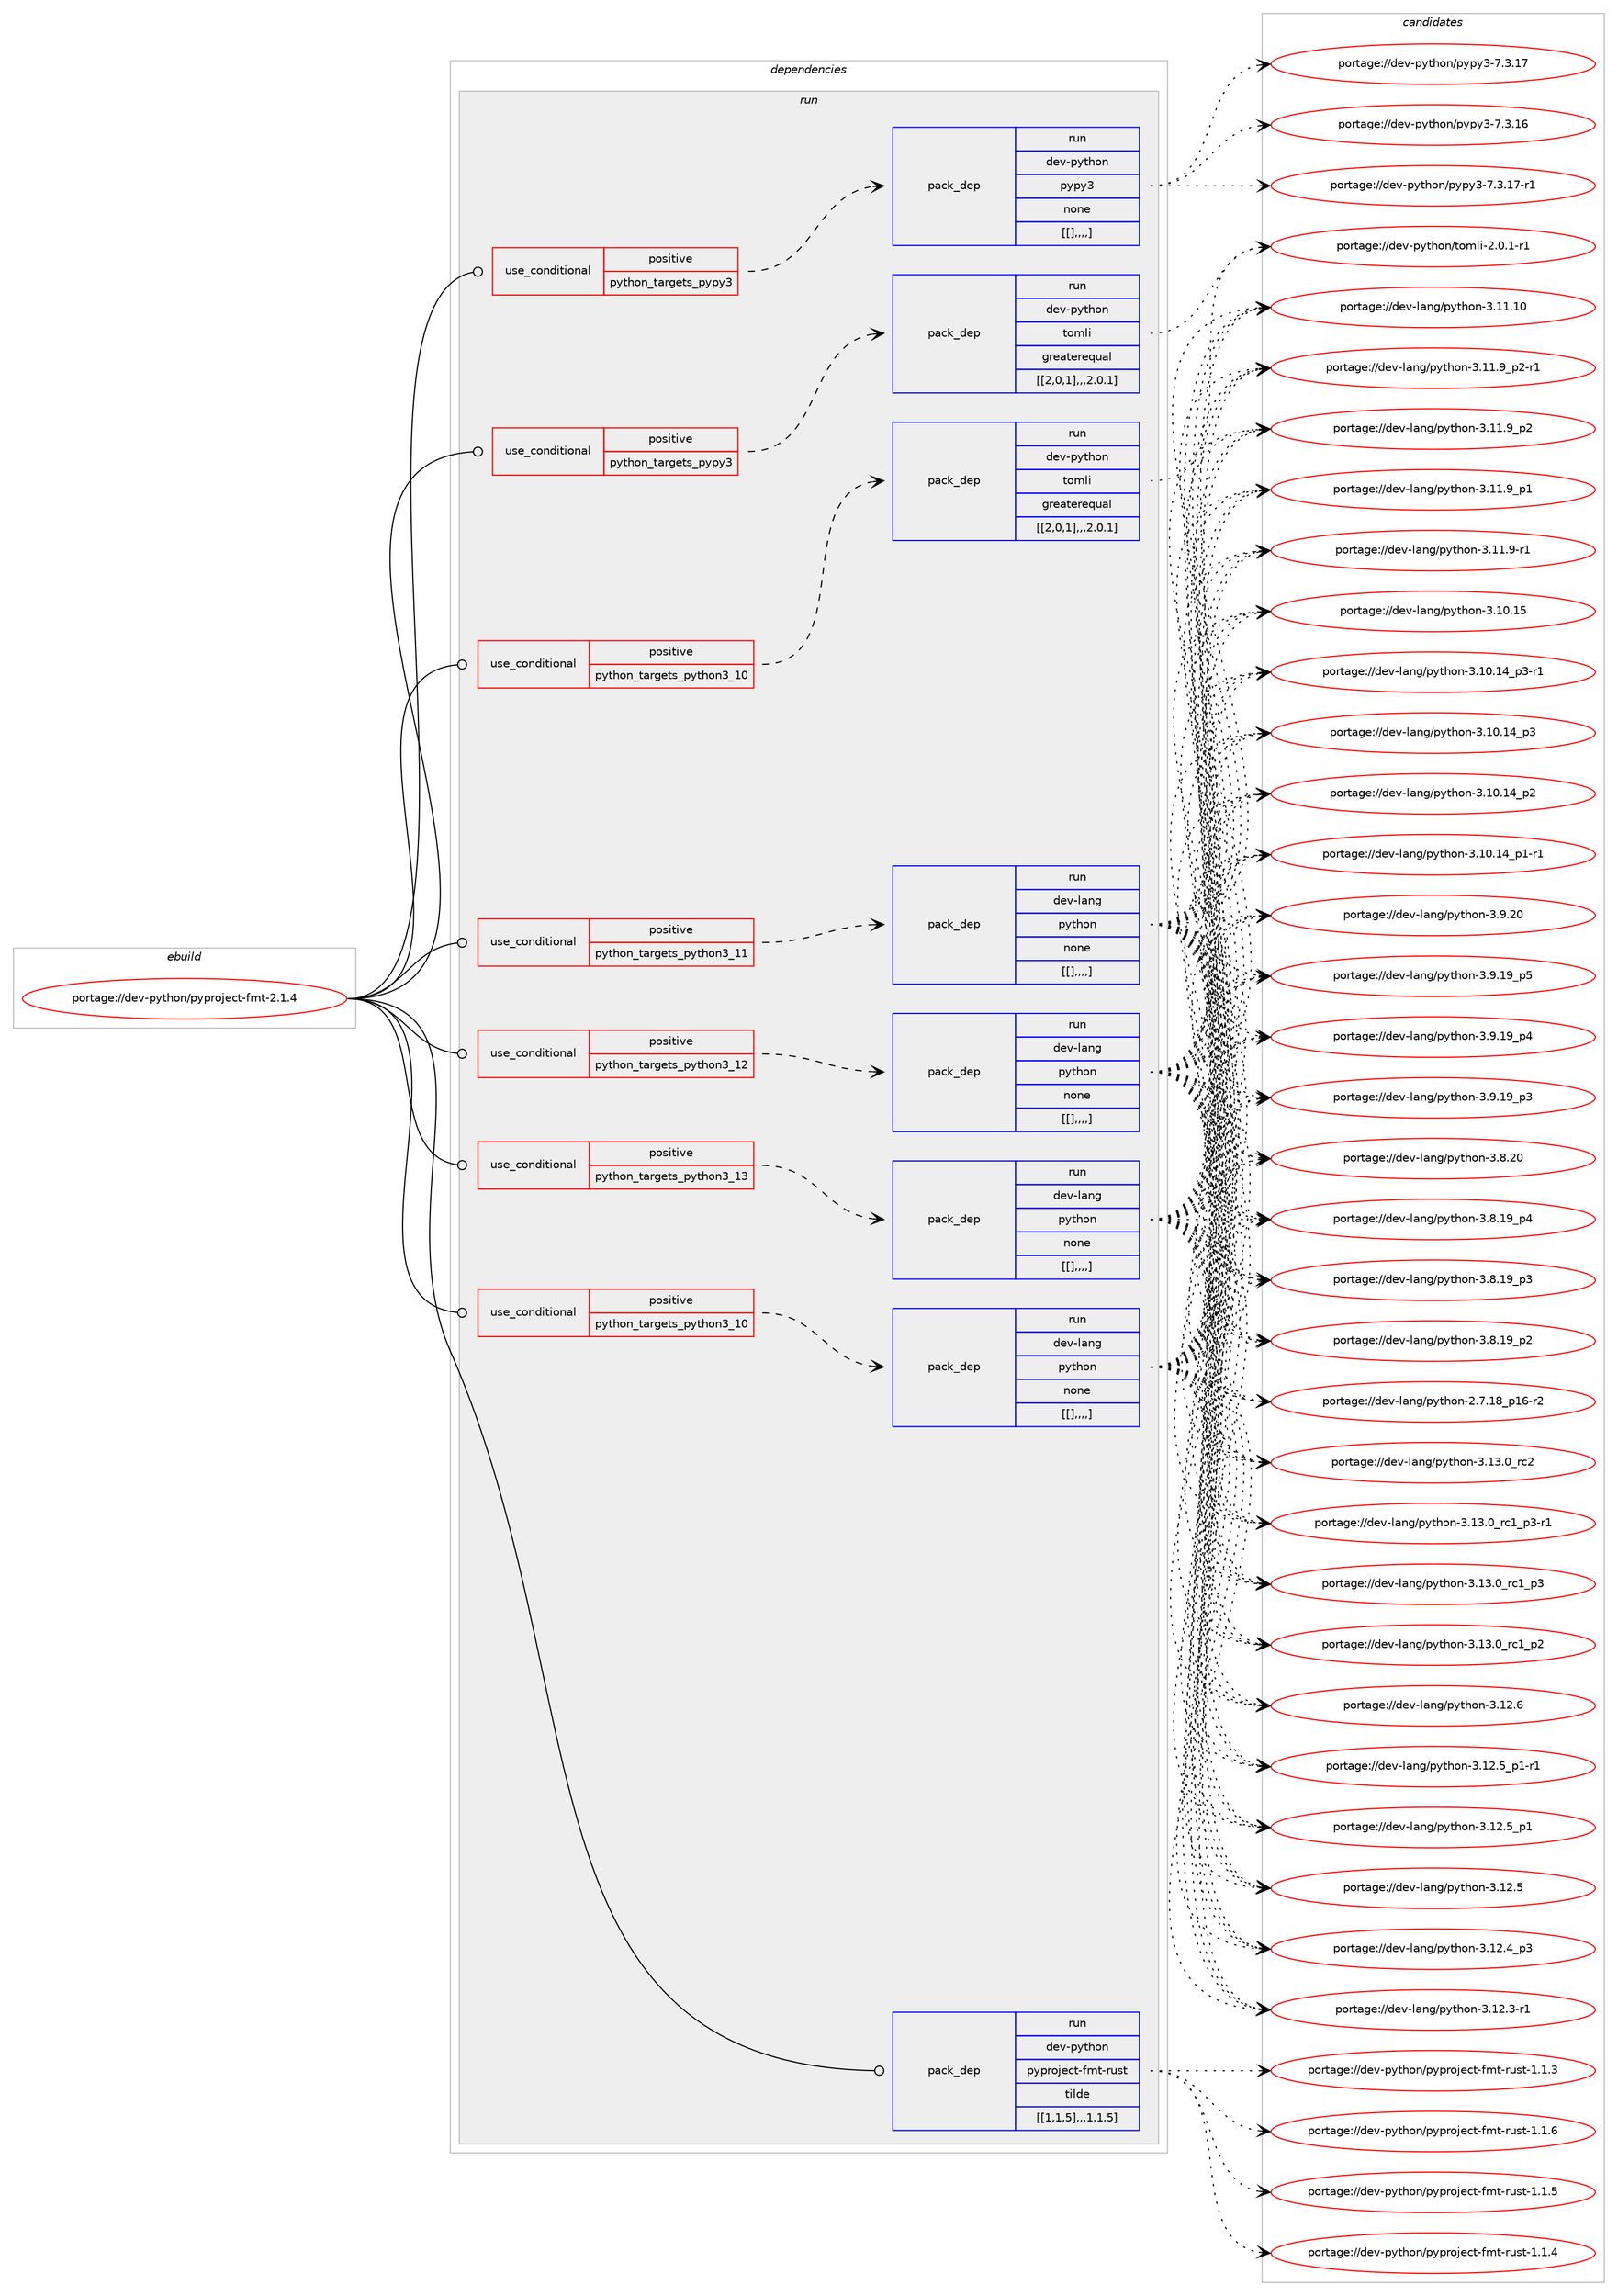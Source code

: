 digraph prolog {

# *************
# Graph options
# *************

newrank=true;
concentrate=true;
compound=true;
graph [rankdir=LR,fontname=Helvetica,fontsize=10,ranksep=1.5];#, ranksep=2.5, nodesep=0.2];
edge  [arrowhead=vee];
node  [fontname=Helvetica,fontsize=10];

# **********
# The ebuild
# **********

subgraph cluster_leftcol {
color=gray;
label=<<i>ebuild</i>>;
id [label="portage://dev-python/pyproject-fmt-2.1.4", color=red, width=4, href="../dev-python/pyproject-fmt-2.1.4.svg"];
}

# ****************
# The dependencies
# ****************

subgraph cluster_midcol {
color=gray;
label=<<i>dependencies</i>>;
subgraph cluster_compile {
fillcolor="#eeeeee";
style=filled;
label=<<i>compile</i>>;
}
subgraph cluster_compileandrun {
fillcolor="#eeeeee";
style=filled;
label=<<i>compile and run</i>>;
}
subgraph cluster_run {
fillcolor="#eeeeee";
style=filled;
label=<<i>run</i>>;
subgraph cond38225 {
dependency159260 [label=<<TABLE BORDER="0" CELLBORDER="1" CELLSPACING="0" CELLPADDING="4"><TR><TD ROWSPAN="3" CELLPADDING="10">use_conditional</TD></TR><TR><TD>positive</TD></TR><TR><TD>python_targets_pypy3</TD></TR></TABLE>>, shape=none, color=red];
subgraph pack119806 {
dependency159261 [label=<<TABLE BORDER="0" CELLBORDER="1" CELLSPACING="0" CELLPADDING="4" WIDTH="220"><TR><TD ROWSPAN="6" CELLPADDING="30">pack_dep</TD></TR><TR><TD WIDTH="110">run</TD></TR><TR><TD>dev-python</TD></TR><TR><TD>pypy3</TD></TR><TR><TD>none</TD></TR><TR><TD>[[],,,,]</TD></TR></TABLE>>, shape=none, color=blue];
}
dependency159260:e -> dependency159261:w [weight=20,style="dashed",arrowhead="vee"];
}
id:e -> dependency159260:w [weight=20,style="solid",arrowhead="odot"];
subgraph cond38226 {
dependency159262 [label=<<TABLE BORDER="0" CELLBORDER="1" CELLSPACING="0" CELLPADDING="4"><TR><TD ROWSPAN="3" CELLPADDING="10">use_conditional</TD></TR><TR><TD>positive</TD></TR><TR><TD>python_targets_pypy3</TD></TR></TABLE>>, shape=none, color=red];
subgraph pack119807 {
dependency159263 [label=<<TABLE BORDER="0" CELLBORDER="1" CELLSPACING="0" CELLPADDING="4" WIDTH="220"><TR><TD ROWSPAN="6" CELLPADDING="30">pack_dep</TD></TR><TR><TD WIDTH="110">run</TD></TR><TR><TD>dev-python</TD></TR><TR><TD>tomli</TD></TR><TR><TD>greaterequal</TD></TR><TR><TD>[[2,0,1],,,2.0.1]</TD></TR></TABLE>>, shape=none, color=blue];
}
dependency159262:e -> dependency159263:w [weight=20,style="dashed",arrowhead="vee"];
}
id:e -> dependency159262:w [weight=20,style="solid",arrowhead="odot"];
subgraph cond38227 {
dependency159264 [label=<<TABLE BORDER="0" CELLBORDER="1" CELLSPACING="0" CELLPADDING="4"><TR><TD ROWSPAN="3" CELLPADDING="10">use_conditional</TD></TR><TR><TD>positive</TD></TR><TR><TD>python_targets_python3_10</TD></TR></TABLE>>, shape=none, color=red];
subgraph pack119808 {
dependency159265 [label=<<TABLE BORDER="0" CELLBORDER="1" CELLSPACING="0" CELLPADDING="4" WIDTH="220"><TR><TD ROWSPAN="6" CELLPADDING="30">pack_dep</TD></TR><TR><TD WIDTH="110">run</TD></TR><TR><TD>dev-lang</TD></TR><TR><TD>python</TD></TR><TR><TD>none</TD></TR><TR><TD>[[],,,,]</TD></TR></TABLE>>, shape=none, color=blue];
}
dependency159264:e -> dependency159265:w [weight=20,style="dashed",arrowhead="vee"];
}
id:e -> dependency159264:w [weight=20,style="solid",arrowhead="odot"];
subgraph cond38228 {
dependency159266 [label=<<TABLE BORDER="0" CELLBORDER="1" CELLSPACING="0" CELLPADDING="4"><TR><TD ROWSPAN="3" CELLPADDING="10">use_conditional</TD></TR><TR><TD>positive</TD></TR><TR><TD>python_targets_python3_10</TD></TR></TABLE>>, shape=none, color=red];
subgraph pack119809 {
dependency159267 [label=<<TABLE BORDER="0" CELLBORDER="1" CELLSPACING="0" CELLPADDING="4" WIDTH="220"><TR><TD ROWSPAN="6" CELLPADDING="30">pack_dep</TD></TR><TR><TD WIDTH="110">run</TD></TR><TR><TD>dev-python</TD></TR><TR><TD>tomli</TD></TR><TR><TD>greaterequal</TD></TR><TR><TD>[[2,0,1],,,2.0.1]</TD></TR></TABLE>>, shape=none, color=blue];
}
dependency159266:e -> dependency159267:w [weight=20,style="dashed",arrowhead="vee"];
}
id:e -> dependency159266:w [weight=20,style="solid",arrowhead="odot"];
subgraph cond38229 {
dependency159268 [label=<<TABLE BORDER="0" CELLBORDER="1" CELLSPACING="0" CELLPADDING="4"><TR><TD ROWSPAN="3" CELLPADDING="10">use_conditional</TD></TR><TR><TD>positive</TD></TR><TR><TD>python_targets_python3_11</TD></TR></TABLE>>, shape=none, color=red];
subgraph pack119810 {
dependency159269 [label=<<TABLE BORDER="0" CELLBORDER="1" CELLSPACING="0" CELLPADDING="4" WIDTH="220"><TR><TD ROWSPAN="6" CELLPADDING="30">pack_dep</TD></TR><TR><TD WIDTH="110">run</TD></TR><TR><TD>dev-lang</TD></TR><TR><TD>python</TD></TR><TR><TD>none</TD></TR><TR><TD>[[],,,,]</TD></TR></TABLE>>, shape=none, color=blue];
}
dependency159268:e -> dependency159269:w [weight=20,style="dashed",arrowhead="vee"];
}
id:e -> dependency159268:w [weight=20,style="solid",arrowhead="odot"];
subgraph cond38230 {
dependency159270 [label=<<TABLE BORDER="0" CELLBORDER="1" CELLSPACING="0" CELLPADDING="4"><TR><TD ROWSPAN="3" CELLPADDING="10">use_conditional</TD></TR><TR><TD>positive</TD></TR><TR><TD>python_targets_python3_12</TD></TR></TABLE>>, shape=none, color=red];
subgraph pack119811 {
dependency159271 [label=<<TABLE BORDER="0" CELLBORDER="1" CELLSPACING="0" CELLPADDING="4" WIDTH="220"><TR><TD ROWSPAN="6" CELLPADDING="30">pack_dep</TD></TR><TR><TD WIDTH="110">run</TD></TR><TR><TD>dev-lang</TD></TR><TR><TD>python</TD></TR><TR><TD>none</TD></TR><TR><TD>[[],,,,]</TD></TR></TABLE>>, shape=none, color=blue];
}
dependency159270:e -> dependency159271:w [weight=20,style="dashed",arrowhead="vee"];
}
id:e -> dependency159270:w [weight=20,style="solid",arrowhead="odot"];
subgraph cond38231 {
dependency159272 [label=<<TABLE BORDER="0" CELLBORDER="1" CELLSPACING="0" CELLPADDING="4"><TR><TD ROWSPAN="3" CELLPADDING="10">use_conditional</TD></TR><TR><TD>positive</TD></TR><TR><TD>python_targets_python3_13</TD></TR></TABLE>>, shape=none, color=red];
subgraph pack119812 {
dependency159273 [label=<<TABLE BORDER="0" CELLBORDER="1" CELLSPACING="0" CELLPADDING="4" WIDTH="220"><TR><TD ROWSPAN="6" CELLPADDING="30">pack_dep</TD></TR><TR><TD WIDTH="110">run</TD></TR><TR><TD>dev-lang</TD></TR><TR><TD>python</TD></TR><TR><TD>none</TD></TR><TR><TD>[[],,,,]</TD></TR></TABLE>>, shape=none, color=blue];
}
dependency159272:e -> dependency159273:w [weight=20,style="dashed",arrowhead="vee"];
}
id:e -> dependency159272:w [weight=20,style="solid",arrowhead="odot"];
subgraph pack119813 {
dependency159274 [label=<<TABLE BORDER="0" CELLBORDER="1" CELLSPACING="0" CELLPADDING="4" WIDTH="220"><TR><TD ROWSPAN="6" CELLPADDING="30">pack_dep</TD></TR><TR><TD WIDTH="110">run</TD></TR><TR><TD>dev-python</TD></TR><TR><TD>pyproject-fmt-rust</TD></TR><TR><TD>tilde</TD></TR><TR><TD>[[1,1,5],,,1.1.5]</TD></TR></TABLE>>, shape=none, color=blue];
}
id:e -> dependency159274:w [weight=20,style="solid",arrowhead="odot"];
}
}

# **************
# The candidates
# **************

subgraph cluster_choices {
rank=same;
color=gray;
label=<<i>candidates</i>>;

subgraph choice119806 {
color=black;
nodesep=1;
choice100101118451121211161041111104711212111212151455546514649554511449 [label="portage://dev-python/pypy3-7.3.17-r1", color=red, width=4,href="../dev-python/pypy3-7.3.17-r1.svg"];
choice10010111845112121116104111110471121211121215145554651464955 [label="portage://dev-python/pypy3-7.3.17", color=red, width=4,href="../dev-python/pypy3-7.3.17.svg"];
choice10010111845112121116104111110471121211121215145554651464954 [label="portage://dev-python/pypy3-7.3.16", color=red, width=4,href="../dev-python/pypy3-7.3.16.svg"];
dependency159261:e -> choice100101118451121211161041111104711212111212151455546514649554511449:w [style=dotted,weight="100"];
dependency159261:e -> choice10010111845112121116104111110471121211121215145554651464955:w [style=dotted,weight="100"];
dependency159261:e -> choice10010111845112121116104111110471121211121215145554651464954:w [style=dotted,weight="100"];
}
subgraph choice119807 {
color=black;
nodesep=1;
choice10010111845112121116104111110471161111091081054550464846494511449 [label="portage://dev-python/tomli-2.0.1-r1", color=red, width=4,href="../dev-python/tomli-2.0.1-r1.svg"];
dependency159263:e -> choice10010111845112121116104111110471161111091081054550464846494511449:w [style=dotted,weight="100"];
}
subgraph choice119808 {
color=black;
nodesep=1;
choice10010111845108971101034711212111610411111045514649514648951149950 [label="portage://dev-lang/python-3.13.0_rc2", color=red, width=4,href="../dev-lang/python-3.13.0_rc2.svg"];
choice1001011184510897110103471121211161041111104551464951464895114994995112514511449 [label="portage://dev-lang/python-3.13.0_rc1_p3-r1", color=red, width=4,href="../dev-lang/python-3.13.0_rc1_p3-r1.svg"];
choice100101118451089711010347112121116104111110455146495146489511499499511251 [label="portage://dev-lang/python-3.13.0_rc1_p3", color=red, width=4,href="../dev-lang/python-3.13.0_rc1_p3.svg"];
choice100101118451089711010347112121116104111110455146495146489511499499511250 [label="portage://dev-lang/python-3.13.0_rc1_p2", color=red, width=4,href="../dev-lang/python-3.13.0_rc1_p2.svg"];
choice10010111845108971101034711212111610411111045514649504654 [label="portage://dev-lang/python-3.12.6", color=red, width=4,href="../dev-lang/python-3.12.6.svg"];
choice1001011184510897110103471121211161041111104551464950465395112494511449 [label="portage://dev-lang/python-3.12.5_p1-r1", color=red, width=4,href="../dev-lang/python-3.12.5_p1-r1.svg"];
choice100101118451089711010347112121116104111110455146495046539511249 [label="portage://dev-lang/python-3.12.5_p1", color=red, width=4,href="../dev-lang/python-3.12.5_p1.svg"];
choice10010111845108971101034711212111610411111045514649504653 [label="portage://dev-lang/python-3.12.5", color=red, width=4,href="../dev-lang/python-3.12.5.svg"];
choice100101118451089711010347112121116104111110455146495046529511251 [label="portage://dev-lang/python-3.12.4_p3", color=red, width=4,href="../dev-lang/python-3.12.4_p3.svg"];
choice100101118451089711010347112121116104111110455146495046514511449 [label="portage://dev-lang/python-3.12.3-r1", color=red, width=4,href="../dev-lang/python-3.12.3-r1.svg"];
choice1001011184510897110103471121211161041111104551464949464948 [label="portage://dev-lang/python-3.11.10", color=red, width=4,href="../dev-lang/python-3.11.10.svg"];
choice1001011184510897110103471121211161041111104551464949465795112504511449 [label="portage://dev-lang/python-3.11.9_p2-r1", color=red, width=4,href="../dev-lang/python-3.11.9_p2-r1.svg"];
choice100101118451089711010347112121116104111110455146494946579511250 [label="portage://dev-lang/python-3.11.9_p2", color=red, width=4,href="../dev-lang/python-3.11.9_p2.svg"];
choice100101118451089711010347112121116104111110455146494946579511249 [label="portage://dev-lang/python-3.11.9_p1", color=red, width=4,href="../dev-lang/python-3.11.9_p1.svg"];
choice100101118451089711010347112121116104111110455146494946574511449 [label="portage://dev-lang/python-3.11.9-r1", color=red, width=4,href="../dev-lang/python-3.11.9-r1.svg"];
choice1001011184510897110103471121211161041111104551464948464953 [label="portage://dev-lang/python-3.10.15", color=red, width=4,href="../dev-lang/python-3.10.15.svg"];
choice100101118451089711010347112121116104111110455146494846495295112514511449 [label="portage://dev-lang/python-3.10.14_p3-r1", color=red, width=4,href="../dev-lang/python-3.10.14_p3-r1.svg"];
choice10010111845108971101034711212111610411111045514649484649529511251 [label="portage://dev-lang/python-3.10.14_p3", color=red, width=4,href="../dev-lang/python-3.10.14_p3.svg"];
choice10010111845108971101034711212111610411111045514649484649529511250 [label="portage://dev-lang/python-3.10.14_p2", color=red, width=4,href="../dev-lang/python-3.10.14_p2.svg"];
choice100101118451089711010347112121116104111110455146494846495295112494511449 [label="portage://dev-lang/python-3.10.14_p1-r1", color=red, width=4,href="../dev-lang/python-3.10.14_p1-r1.svg"];
choice10010111845108971101034711212111610411111045514657465048 [label="portage://dev-lang/python-3.9.20", color=red, width=4,href="../dev-lang/python-3.9.20.svg"];
choice100101118451089711010347112121116104111110455146574649579511253 [label="portage://dev-lang/python-3.9.19_p5", color=red, width=4,href="../dev-lang/python-3.9.19_p5.svg"];
choice100101118451089711010347112121116104111110455146574649579511252 [label="portage://dev-lang/python-3.9.19_p4", color=red, width=4,href="../dev-lang/python-3.9.19_p4.svg"];
choice100101118451089711010347112121116104111110455146574649579511251 [label="portage://dev-lang/python-3.9.19_p3", color=red, width=4,href="../dev-lang/python-3.9.19_p3.svg"];
choice10010111845108971101034711212111610411111045514656465048 [label="portage://dev-lang/python-3.8.20", color=red, width=4,href="../dev-lang/python-3.8.20.svg"];
choice100101118451089711010347112121116104111110455146564649579511252 [label="portage://dev-lang/python-3.8.19_p4", color=red, width=4,href="../dev-lang/python-3.8.19_p4.svg"];
choice100101118451089711010347112121116104111110455146564649579511251 [label="portage://dev-lang/python-3.8.19_p3", color=red, width=4,href="../dev-lang/python-3.8.19_p3.svg"];
choice100101118451089711010347112121116104111110455146564649579511250 [label="portage://dev-lang/python-3.8.19_p2", color=red, width=4,href="../dev-lang/python-3.8.19_p2.svg"];
choice100101118451089711010347112121116104111110455046554649569511249544511450 [label="portage://dev-lang/python-2.7.18_p16-r2", color=red, width=4,href="../dev-lang/python-2.7.18_p16-r2.svg"];
dependency159265:e -> choice10010111845108971101034711212111610411111045514649514648951149950:w [style=dotted,weight="100"];
dependency159265:e -> choice1001011184510897110103471121211161041111104551464951464895114994995112514511449:w [style=dotted,weight="100"];
dependency159265:e -> choice100101118451089711010347112121116104111110455146495146489511499499511251:w [style=dotted,weight="100"];
dependency159265:e -> choice100101118451089711010347112121116104111110455146495146489511499499511250:w [style=dotted,weight="100"];
dependency159265:e -> choice10010111845108971101034711212111610411111045514649504654:w [style=dotted,weight="100"];
dependency159265:e -> choice1001011184510897110103471121211161041111104551464950465395112494511449:w [style=dotted,weight="100"];
dependency159265:e -> choice100101118451089711010347112121116104111110455146495046539511249:w [style=dotted,weight="100"];
dependency159265:e -> choice10010111845108971101034711212111610411111045514649504653:w [style=dotted,weight="100"];
dependency159265:e -> choice100101118451089711010347112121116104111110455146495046529511251:w [style=dotted,weight="100"];
dependency159265:e -> choice100101118451089711010347112121116104111110455146495046514511449:w [style=dotted,weight="100"];
dependency159265:e -> choice1001011184510897110103471121211161041111104551464949464948:w [style=dotted,weight="100"];
dependency159265:e -> choice1001011184510897110103471121211161041111104551464949465795112504511449:w [style=dotted,weight="100"];
dependency159265:e -> choice100101118451089711010347112121116104111110455146494946579511250:w [style=dotted,weight="100"];
dependency159265:e -> choice100101118451089711010347112121116104111110455146494946579511249:w [style=dotted,weight="100"];
dependency159265:e -> choice100101118451089711010347112121116104111110455146494946574511449:w [style=dotted,weight="100"];
dependency159265:e -> choice1001011184510897110103471121211161041111104551464948464953:w [style=dotted,weight="100"];
dependency159265:e -> choice100101118451089711010347112121116104111110455146494846495295112514511449:w [style=dotted,weight="100"];
dependency159265:e -> choice10010111845108971101034711212111610411111045514649484649529511251:w [style=dotted,weight="100"];
dependency159265:e -> choice10010111845108971101034711212111610411111045514649484649529511250:w [style=dotted,weight="100"];
dependency159265:e -> choice100101118451089711010347112121116104111110455146494846495295112494511449:w [style=dotted,weight="100"];
dependency159265:e -> choice10010111845108971101034711212111610411111045514657465048:w [style=dotted,weight="100"];
dependency159265:e -> choice100101118451089711010347112121116104111110455146574649579511253:w [style=dotted,weight="100"];
dependency159265:e -> choice100101118451089711010347112121116104111110455146574649579511252:w [style=dotted,weight="100"];
dependency159265:e -> choice100101118451089711010347112121116104111110455146574649579511251:w [style=dotted,weight="100"];
dependency159265:e -> choice10010111845108971101034711212111610411111045514656465048:w [style=dotted,weight="100"];
dependency159265:e -> choice100101118451089711010347112121116104111110455146564649579511252:w [style=dotted,weight="100"];
dependency159265:e -> choice100101118451089711010347112121116104111110455146564649579511251:w [style=dotted,weight="100"];
dependency159265:e -> choice100101118451089711010347112121116104111110455146564649579511250:w [style=dotted,weight="100"];
dependency159265:e -> choice100101118451089711010347112121116104111110455046554649569511249544511450:w [style=dotted,weight="100"];
}
subgraph choice119809 {
color=black;
nodesep=1;
choice10010111845112121116104111110471161111091081054550464846494511449 [label="portage://dev-python/tomli-2.0.1-r1", color=red, width=4,href="../dev-python/tomli-2.0.1-r1.svg"];
dependency159267:e -> choice10010111845112121116104111110471161111091081054550464846494511449:w [style=dotted,weight="100"];
}
subgraph choice119810 {
color=black;
nodesep=1;
choice10010111845108971101034711212111610411111045514649514648951149950 [label="portage://dev-lang/python-3.13.0_rc2", color=red, width=4,href="../dev-lang/python-3.13.0_rc2.svg"];
choice1001011184510897110103471121211161041111104551464951464895114994995112514511449 [label="portage://dev-lang/python-3.13.0_rc1_p3-r1", color=red, width=4,href="../dev-lang/python-3.13.0_rc1_p3-r1.svg"];
choice100101118451089711010347112121116104111110455146495146489511499499511251 [label="portage://dev-lang/python-3.13.0_rc1_p3", color=red, width=4,href="../dev-lang/python-3.13.0_rc1_p3.svg"];
choice100101118451089711010347112121116104111110455146495146489511499499511250 [label="portage://dev-lang/python-3.13.0_rc1_p2", color=red, width=4,href="../dev-lang/python-3.13.0_rc1_p2.svg"];
choice10010111845108971101034711212111610411111045514649504654 [label="portage://dev-lang/python-3.12.6", color=red, width=4,href="../dev-lang/python-3.12.6.svg"];
choice1001011184510897110103471121211161041111104551464950465395112494511449 [label="portage://dev-lang/python-3.12.5_p1-r1", color=red, width=4,href="../dev-lang/python-3.12.5_p1-r1.svg"];
choice100101118451089711010347112121116104111110455146495046539511249 [label="portage://dev-lang/python-3.12.5_p1", color=red, width=4,href="../dev-lang/python-3.12.5_p1.svg"];
choice10010111845108971101034711212111610411111045514649504653 [label="portage://dev-lang/python-3.12.5", color=red, width=4,href="../dev-lang/python-3.12.5.svg"];
choice100101118451089711010347112121116104111110455146495046529511251 [label="portage://dev-lang/python-3.12.4_p3", color=red, width=4,href="../dev-lang/python-3.12.4_p3.svg"];
choice100101118451089711010347112121116104111110455146495046514511449 [label="portage://dev-lang/python-3.12.3-r1", color=red, width=4,href="../dev-lang/python-3.12.3-r1.svg"];
choice1001011184510897110103471121211161041111104551464949464948 [label="portage://dev-lang/python-3.11.10", color=red, width=4,href="../dev-lang/python-3.11.10.svg"];
choice1001011184510897110103471121211161041111104551464949465795112504511449 [label="portage://dev-lang/python-3.11.9_p2-r1", color=red, width=4,href="../dev-lang/python-3.11.9_p2-r1.svg"];
choice100101118451089711010347112121116104111110455146494946579511250 [label="portage://dev-lang/python-3.11.9_p2", color=red, width=4,href="../dev-lang/python-3.11.9_p2.svg"];
choice100101118451089711010347112121116104111110455146494946579511249 [label="portage://dev-lang/python-3.11.9_p1", color=red, width=4,href="../dev-lang/python-3.11.9_p1.svg"];
choice100101118451089711010347112121116104111110455146494946574511449 [label="portage://dev-lang/python-3.11.9-r1", color=red, width=4,href="../dev-lang/python-3.11.9-r1.svg"];
choice1001011184510897110103471121211161041111104551464948464953 [label="portage://dev-lang/python-3.10.15", color=red, width=4,href="../dev-lang/python-3.10.15.svg"];
choice100101118451089711010347112121116104111110455146494846495295112514511449 [label="portage://dev-lang/python-3.10.14_p3-r1", color=red, width=4,href="../dev-lang/python-3.10.14_p3-r1.svg"];
choice10010111845108971101034711212111610411111045514649484649529511251 [label="portage://dev-lang/python-3.10.14_p3", color=red, width=4,href="../dev-lang/python-3.10.14_p3.svg"];
choice10010111845108971101034711212111610411111045514649484649529511250 [label="portage://dev-lang/python-3.10.14_p2", color=red, width=4,href="../dev-lang/python-3.10.14_p2.svg"];
choice100101118451089711010347112121116104111110455146494846495295112494511449 [label="portage://dev-lang/python-3.10.14_p1-r1", color=red, width=4,href="../dev-lang/python-3.10.14_p1-r1.svg"];
choice10010111845108971101034711212111610411111045514657465048 [label="portage://dev-lang/python-3.9.20", color=red, width=4,href="../dev-lang/python-3.9.20.svg"];
choice100101118451089711010347112121116104111110455146574649579511253 [label="portage://dev-lang/python-3.9.19_p5", color=red, width=4,href="../dev-lang/python-3.9.19_p5.svg"];
choice100101118451089711010347112121116104111110455146574649579511252 [label="portage://dev-lang/python-3.9.19_p4", color=red, width=4,href="../dev-lang/python-3.9.19_p4.svg"];
choice100101118451089711010347112121116104111110455146574649579511251 [label="portage://dev-lang/python-3.9.19_p3", color=red, width=4,href="../dev-lang/python-3.9.19_p3.svg"];
choice10010111845108971101034711212111610411111045514656465048 [label="portage://dev-lang/python-3.8.20", color=red, width=4,href="../dev-lang/python-3.8.20.svg"];
choice100101118451089711010347112121116104111110455146564649579511252 [label="portage://dev-lang/python-3.8.19_p4", color=red, width=4,href="../dev-lang/python-3.8.19_p4.svg"];
choice100101118451089711010347112121116104111110455146564649579511251 [label="portage://dev-lang/python-3.8.19_p3", color=red, width=4,href="../dev-lang/python-3.8.19_p3.svg"];
choice100101118451089711010347112121116104111110455146564649579511250 [label="portage://dev-lang/python-3.8.19_p2", color=red, width=4,href="../dev-lang/python-3.8.19_p2.svg"];
choice100101118451089711010347112121116104111110455046554649569511249544511450 [label="portage://dev-lang/python-2.7.18_p16-r2", color=red, width=4,href="../dev-lang/python-2.7.18_p16-r2.svg"];
dependency159269:e -> choice10010111845108971101034711212111610411111045514649514648951149950:w [style=dotted,weight="100"];
dependency159269:e -> choice1001011184510897110103471121211161041111104551464951464895114994995112514511449:w [style=dotted,weight="100"];
dependency159269:e -> choice100101118451089711010347112121116104111110455146495146489511499499511251:w [style=dotted,weight="100"];
dependency159269:e -> choice100101118451089711010347112121116104111110455146495146489511499499511250:w [style=dotted,weight="100"];
dependency159269:e -> choice10010111845108971101034711212111610411111045514649504654:w [style=dotted,weight="100"];
dependency159269:e -> choice1001011184510897110103471121211161041111104551464950465395112494511449:w [style=dotted,weight="100"];
dependency159269:e -> choice100101118451089711010347112121116104111110455146495046539511249:w [style=dotted,weight="100"];
dependency159269:e -> choice10010111845108971101034711212111610411111045514649504653:w [style=dotted,weight="100"];
dependency159269:e -> choice100101118451089711010347112121116104111110455146495046529511251:w [style=dotted,weight="100"];
dependency159269:e -> choice100101118451089711010347112121116104111110455146495046514511449:w [style=dotted,weight="100"];
dependency159269:e -> choice1001011184510897110103471121211161041111104551464949464948:w [style=dotted,weight="100"];
dependency159269:e -> choice1001011184510897110103471121211161041111104551464949465795112504511449:w [style=dotted,weight="100"];
dependency159269:e -> choice100101118451089711010347112121116104111110455146494946579511250:w [style=dotted,weight="100"];
dependency159269:e -> choice100101118451089711010347112121116104111110455146494946579511249:w [style=dotted,weight="100"];
dependency159269:e -> choice100101118451089711010347112121116104111110455146494946574511449:w [style=dotted,weight="100"];
dependency159269:e -> choice1001011184510897110103471121211161041111104551464948464953:w [style=dotted,weight="100"];
dependency159269:e -> choice100101118451089711010347112121116104111110455146494846495295112514511449:w [style=dotted,weight="100"];
dependency159269:e -> choice10010111845108971101034711212111610411111045514649484649529511251:w [style=dotted,weight="100"];
dependency159269:e -> choice10010111845108971101034711212111610411111045514649484649529511250:w [style=dotted,weight="100"];
dependency159269:e -> choice100101118451089711010347112121116104111110455146494846495295112494511449:w [style=dotted,weight="100"];
dependency159269:e -> choice10010111845108971101034711212111610411111045514657465048:w [style=dotted,weight="100"];
dependency159269:e -> choice100101118451089711010347112121116104111110455146574649579511253:w [style=dotted,weight="100"];
dependency159269:e -> choice100101118451089711010347112121116104111110455146574649579511252:w [style=dotted,weight="100"];
dependency159269:e -> choice100101118451089711010347112121116104111110455146574649579511251:w [style=dotted,weight="100"];
dependency159269:e -> choice10010111845108971101034711212111610411111045514656465048:w [style=dotted,weight="100"];
dependency159269:e -> choice100101118451089711010347112121116104111110455146564649579511252:w [style=dotted,weight="100"];
dependency159269:e -> choice100101118451089711010347112121116104111110455146564649579511251:w [style=dotted,weight="100"];
dependency159269:e -> choice100101118451089711010347112121116104111110455146564649579511250:w [style=dotted,weight="100"];
dependency159269:e -> choice100101118451089711010347112121116104111110455046554649569511249544511450:w [style=dotted,weight="100"];
}
subgraph choice119811 {
color=black;
nodesep=1;
choice10010111845108971101034711212111610411111045514649514648951149950 [label="portage://dev-lang/python-3.13.0_rc2", color=red, width=4,href="../dev-lang/python-3.13.0_rc2.svg"];
choice1001011184510897110103471121211161041111104551464951464895114994995112514511449 [label="portage://dev-lang/python-3.13.0_rc1_p3-r1", color=red, width=4,href="../dev-lang/python-3.13.0_rc1_p3-r1.svg"];
choice100101118451089711010347112121116104111110455146495146489511499499511251 [label="portage://dev-lang/python-3.13.0_rc1_p3", color=red, width=4,href="../dev-lang/python-3.13.0_rc1_p3.svg"];
choice100101118451089711010347112121116104111110455146495146489511499499511250 [label="portage://dev-lang/python-3.13.0_rc1_p2", color=red, width=4,href="../dev-lang/python-3.13.0_rc1_p2.svg"];
choice10010111845108971101034711212111610411111045514649504654 [label="portage://dev-lang/python-3.12.6", color=red, width=4,href="../dev-lang/python-3.12.6.svg"];
choice1001011184510897110103471121211161041111104551464950465395112494511449 [label="portage://dev-lang/python-3.12.5_p1-r1", color=red, width=4,href="../dev-lang/python-3.12.5_p1-r1.svg"];
choice100101118451089711010347112121116104111110455146495046539511249 [label="portage://dev-lang/python-3.12.5_p1", color=red, width=4,href="../dev-lang/python-3.12.5_p1.svg"];
choice10010111845108971101034711212111610411111045514649504653 [label="portage://dev-lang/python-3.12.5", color=red, width=4,href="../dev-lang/python-3.12.5.svg"];
choice100101118451089711010347112121116104111110455146495046529511251 [label="portage://dev-lang/python-3.12.4_p3", color=red, width=4,href="../dev-lang/python-3.12.4_p3.svg"];
choice100101118451089711010347112121116104111110455146495046514511449 [label="portage://dev-lang/python-3.12.3-r1", color=red, width=4,href="../dev-lang/python-3.12.3-r1.svg"];
choice1001011184510897110103471121211161041111104551464949464948 [label="portage://dev-lang/python-3.11.10", color=red, width=4,href="../dev-lang/python-3.11.10.svg"];
choice1001011184510897110103471121211161041111104551464949465795112504511449 [label="portage://dev-lang/python-3.11.9_p2-r1", color=red, width=4,href="../dev-lang/python-3.11.9_p2-r1.svg"];
choice100101118451089711010347112121116104111110455146494946579511250 [label="portage://dev-lang/python-3.11.9_p2", color=red, width=4,href="../dev-lang/python-3.11.9_p2.svg"];
choice100101118451089711010347112121116104111110455146494946579511249 [label="portage://dev-lang/python-3.11.9_p1", color=red, width=4,href="../dev-lang/python-3.11.9_p1.svg"];
choice100101118451089711010347112121116104111110455146494946574511449 [label="portage://dev-lang/python-3.11.9-r1", color=red, width=4,href="../dev-lang/python-3.11.9-r1.svg"];
choice1001011184510897110103471121211161041111104551464948464953 [label="portage://dev-lang/python-3.10.15", color=red, width=4,href="../dev-lang/python-3.10.15.svg"];
choice100101118451089711010347112121116104111110455146494846495295112514511449 [label="portage://dev-lang/python-3.10.14_p3-r1", color=red, width=4,href="../dev-lang/python-3.10.14_p3-r1.svg"];
choice10010111845108971101034711212111610411111045514649484649529511251 [label="portage://dev-lang/python-3.10.14_p3", color=red, width=4,href="../dev-lang/python-3.10.14_p3.svg"];
choice10010111845108971101034711212111610411111045514649484649529511250 [label="portage://dev-lang/python-3.10.14_p2", color=red, width=4,href="../dev-lang/python-3.10.14_p2.svg"];
choice100101118451089711010347112121116104111110455146494846495295112494511449 [label="portage://dev-lang/python-3.10.14_p1-r1", color=red, width=4,href="../dev-lang/python-3.10.14_p1-r1.svg"];
choice10010111845108971101034711212111610411111045514657465048 [label="portage://dev-lang/python-3.9.20", color=red, width=4,href="../dev-lang/python-3.9.20.svg"];
choice100101118451089711010347112121116104111110455146574649579511253 [label="portage://dev-lang/python-3.9.19_p5", color=red, width=4,href="../dev-lang/python-3.9.19_p5.svg"];
choice100101118451089711010347112121116104111110455146574649579511252 [label="portage://dev-lang/python-3.9.19_p4", color=red, width=4,href="../dev-lang/python-3.9.19_p4.svg"];
choice100101118451089711010347112121116104111110455146574649579511251 [label="portage://dev-lang/python-3.9.19_p3", color=red, width=4,href="../dev-lang/python-3.9.19_p3.svg"];
choice10010111845108971101034711212111610411111045514656465048 [label="portage://dev-lang/python-3.8.20", color=red, width=4,href="../dev-lang/python-3.8.20.svg"];
choice100101118451089711010347112121116104111110455146564649579511252 [label="portage://dev-lang/python-3.8.19_p4", color=red, width=4,href="../dev-lang/python-3.8.19_p4.svg"];
choice100101118451089711010347112121116104111110455146564649579511251 [label="portage://dev-lang/python-3.8.19_p3", color=red, width=4,href="../dev-lang/python-3.8.19_p3.svg"];
choice100101118451089711010347112121116104111110455146564649579511250 [label="portage://dev-lang/python-3.8.19_p2", color=red, width=4,href="../dev-lang/python-3.8.19_p2.svg"];
choice100101118451089711010347112121116104111110455046554649569511249544511450 [label="portage://dev-lang/python-2.7.18_p16-r2", color=red, width=4,href="../dev-lang/python-2.7.18_p16-r2.svg"];
dependency159271:e -> choice10010111845108971101034711212111610411111045514649514648951149950:w [style=dotted,weight="100"];
dependency159271:e -> choice1001011184510897110103471121211161041111104551464951464895114994995112514511449:w [style=dotted,weight="100"];
dependency159271:e -> choice100101118451089711010347112121116104111110455146495146489511499499511251:w [style=dotted,weight="100"];
dependency159271:e -> choice100101118451089711010347112121116104111110455146495146489511499499511250:w [style=dotted,weight="100"];
dependency159271:e -> choice10010111845108971101034711212111610411111045514649504654:w [style=dotted,weight="100"];
dependency159271:e -> choice1001011184510897110103471121211161041111104551464950465395112494511449:w [style=dotted,weight="100"];
dependency159271:e -> choice100101118451089711010347112121116104111110455146495046539511249:w [style=dotted,weight="100"];
dependency159271:e -> choice10010111845108971101034711212111610411111045514649504653:w [style=dotted,weight="100"];
dependency159271:e -> choice100101118451089711010347112121116104111110455146495046529511251:w [style=dotted,weight="100"];
dependency159271:e -> choice100101118451089711010347112121116104111110455146495046514511449:w [style=dotted,weight="100"];
dependency159271:e -> choice1001011184510897110103471121211161041111104551464949464948:w [style=dotted,weight="100"];
dependency159271:e -> choice1001011184510897110103471121211161041111104551464949465795112504511449:w [style=dotted,weight="100"];
dependency159271:e -> choice100101118451089711010347112121116104111110455146494946579511250:w [style=dotted,weight="100"];
dependency159271:e -> choice100101118451089711010347112121116104111110455146494946579511249:w [style=dotted,weight="100"];
dependency159271:e -> choice100101118451089711010347112121116104111110455146494946574511449:w [style=dotted,weight="100"];
dependency159271:e -> choice1001011184510897110103471121211161041111104551464948464953:w [style=dotted,weight="100"];
dependency159271:e -> choice100101118451089711010347112121116104111110455146494846495295112514511449:w [style=dotted,weight="100"];
dependency159271:e -> choice10010111845108971101034711212111610411111045514649484649529511251:w [style=dotted,weight="100"];
dependency159271:e -> choice10010111845108971101034711212111610411111045514649484649529511250:w [style=dotted,weight="100"];
dependency159271:e -> choice100101118451089711010347112121116104111110455146494846495295112494511449:w [style=dotted,weight="100"];
dependency159271:e -> choice10010111845108971101034711212111610411111045514657465048:w [style=dotted,weight="100"];
dependency159271:e -> choice100101118451089711010347112121116104111110455146574649579511253:w [style=dotted,weight="100"];
dependency159271:e -> choice100101118451089711010347112121116104111110455146574649579511252:w [style=dotted,weight="100"];
dependency159271:e -> choice100101118451089711010347112121116104111110455146574649579511251:w [style=dotted,weight="100"];
dependency159271:e -> choice10010111845108971101034711212111610411111045514656465048:w [style=dotted,weight="100"];
dependency159271:e -> choice100101118451089711010347112121116104111110455146564649579511252:w [style=dotted,weight="100"];
dependency159271:e -> choice100101118451089711010347112121116104111110455146564649579511251:w [style=dotted,weight="100"];
dependency159271:e -> choice100101118451089711010347112121116104111110455146564649579511250:w [style=dotted,weight="100"];
dependency159271:e -> choice100101118451089711010347112121116104111110455046554649569511249544511450:w [style=dotted,weight="100"];
}
subgraph choice119812 {
color=black;
nodesep=1;
choice10010111845108971101034711212111610411111045514649514648951149950 [label="portage://dev-lang/python-3.13.0_rc2", color=red, width=4,href="../dev-lang/python-3.13.0_rc2.svg"];
choice1001011184510897110103471121211161041111104551464951464895114994995112514511449 [label="portage://dev-lang/python-3.13.0_rc1_p3-r1", color=red, width=4,href="../dev-lang/python-3.13.0_rc1_p3-r1.svg"];
choice100101118451089711010347112121116104111110455146495146489511499499511251 [label="portage://dev-lang/python-3.13.0_rc1_p3", color=red, width=4,href="../dev-lang/python-3.13.0_rc1_p3.svg"];
choice100101118451089711010347112121116104111110455146495146489511499499511250 [label="portage://dev-lang/python-3.13.0_rc1_p2", color=red, width=4,href="../dev-lang/python-3.13.0_rc1_p2.svg"];
choice10010111845108971101034711212111610411111045514649504654 [label="portage://dev-lang/python-3.12.6", color=red, width=4,href="../dev-lang/python-3.12.6.svg"];
choice1001011184510897110103471121211161041111104551464950465395112494511449 [label="portage://dev-lang/python-3.12.5_p1-r1", color=red, width=4,href="../dev-lang/python-3.12.5_p1-r1.svg"];
choice100101118451089711010347112121116104111110455146495046539511249 [label="portage://dev-lang/python-3.12.5_p1", color=red, width=4,href="../dev-lang/python-3.12.5_p1.svg"];
choice10010111845108971101034711212111610411111045514649504653 [label="portage://dev-lang/python-3.12.5", color=red, width=4,href="../dev-lang/python-3.12.5.svg"];
choice100101118451089711010347112121116104111110455146495046529511251 [label="portage://dev-lang/python-3.12.4_p3", color=red, width=4,href="../dev-lang/python-3.12.4_p3.svg"];
choice100101118451089711010347112121116104111110455146495046514511449 [label="portage://dev-lang/python-3.12.3-r1", color=red, width=4,href="../dev-lang/python-3.12.3-r1.svg"];
choice1001011184510897110103471121211161041111104551464949464948 [label="portage://dev-lang/python-3.11.10", color=red, width=4,href="../dev-lang/python-3.11.10.svg"];
choice1001011184510897110103471121211161041111104551464949465795112504511449 [label="portage://dev-lang/python-3.11.9_p2-r1", color=red, width=4,href="../dev-lang/python-3.11.9_p2-r1.svg"];
choice100101118451089711010347112121116104111110455146494946579511250 [label="portage://dev-lang/python-3.11.9_p2", color=red, width=4,href="../dev-lang/python-3.11.9_p2.svg"];
choice100101118451089711010347112121116104111110455146494946579511249 [label="portage://dev-lang/python-3.11.9_p1", color=red, width=4,href="../dev-lang/python-3.11.9_p1.svg"];
choice100101118451089711010347112121116104111110455146494946574511449 [label="portage://dev-lang/python-3.11.9-r1", color=red, width=4,href="../dev-lang/python-3.11.9-r1.svg"];
choice1001011184510897110103471121211161041111104551464948464953 [label="portage://dev-lang/python-3.10.15", color=red, width=4,href="../dev-lang/python-3.10.15.svg"];
choice100101118451089711010347112121116104111110455146494846495295112514511449 [label="portage://dev-lang/python-3.10.14_p3-r1", color=red, width=4,href="../dev-lang/python-3.10.14_p3-r1.svg"];
choice10010111845108971101034711212111610411111045514649484649529511251 [label="portage://dev-lang/python-3.10.14_p3", color=red, width=4,href="../dev-lang/python-3.10.14_p3.svg"];
choice10010111845108971101034711212111610411111045514649484649529511250 [label="portage://dev-lang/python-3.10.14_p2", color=red, width=4,href="../dev-lang/python-3.10.14_p2.svg"];
choice100101118451089711010347112121116104111110455146494846495295112494511449 [label="portage://dev-lang/python-3.10.14_p1-r1", color=red, width=4,href="../dev-lang/python-3.10.14_p1-r1.svg"];
choice10010111845108971101034711212111610411111045514657465048 [label="portage://dev-lang/python-3.9.20", color=red, width=4,href="../dev-lang/python-3.9.20.svg"];
choice100101118451089711010347112121116104111110455146574649579511253 [label="portage://dev-lang/python-3.9.19_p5", color=red, width=4,href="../dev-lang/python-3.9.19_p5.svg"];
choice100101118451089711010347112121116104111110455146574649579511252 [label="portage://dev-lang/python-3.9.19_p4", color=red, width=4,href="../dev-lang/python-3.9.19_p4.svg"];
choice100101118451089711010347112121116104111110455146574649579511251 [label="portage://dev-lang/python-3.9.19_p3", color=red, width=4,href="../dev-lang/python-3.9.19_p3.svg"];
choice10010111845108971101034711212111610411111045514656465048 [label="portage://dev-lang/python-3.8.20", color=red, width=4,href="../dev-lang/python-3.8.20.svg"];
choice100101118451089711010347112121116104111110455146564649579511252 [label="portage://dev-lang/python-3.8.19_p4", color=red, width=4,href="../dev-lang/python-3.8.19_p4.svg"];
choice100101118451089711010347112121116104111110455146564649579511251 [label="portage://dev-lang/python-3.8.19_p3", color=red, width=4,href="../dev-lang/python-3.8.19_p3.svg"];
choice100101118451089711010347112121116104111110455146564649579511250 [label="portage://dev-lang/python-3.8.19_p2", color=red, width=4,href="../dev-lang/python-3.8.19_p2.svg"];
choice100101118451089711010347112121116104111110455046554649569511249544511450 [label="portage://dev-lang/python-2.7.18_p16-r2", color=red, width=4,href="../dev-lang/python-2.7.18_p16-r2.svg"];
dependency159273:e -> choice10010111845108971101034711212111610411111045514649514648951149950:w [style=dotted,weight="100"];
dependency159273:e -> choice1001011184510897110103471121211161041111104551464951464895114994995112514511449:w [style=dotted,weight="100"];
dependency159273:e -> choice100101118451089711010347112121116104111110455146495146489511499499511251:w [style=dotted,weight="100"];
dependency159273:e -> choice100101118451089711010347112121116104111110455146495146489511499499511250:w [style=dotted,weight="100"];
dependency159273:e -> choice10010111845108971101034711212111610411111045514649504654:w [style=dotted,weight="100"];
dependency159273:e -> choice1001011184510897110103471121211161041111104551464950465395112494511449:w [style=dotted,weight="100"];
dependency159273:e -> choice100101118451089711010347112121116104111110455146495046539511249:w [style=dotted,weight="100"];
dependency159273:e -> choice10010111845108971101034711212111610411111045514649504653:w [style=dotted,weight="100"];
dependency159273:e -> choice100101118451089711010347112121116104111110455146495046529511251:w [style=dotted,weight="100"];
dependency159273:e -> choice100101118451089711010347112121116104111110455146495046514511449:w [style=dotted,weight="100"];
dependency159273:e -> choice1001011184510897110103471121211161041111104551464949464948:w [style=dotted,weight="100"];
dependency159273:e -> choice1001011184510897110103471121211161041111104551464949465795112504511449:w [style=dotted,weight="100"];
dependency159273:e -> choice100101118451089711010347112121116104111110455146494946579511250:w [style=dotted,weight="100"];
dependency159273:e -> choice100101118451089711010347112121116104111110455146494946579511249:w [style=dotted,weight="100"];
dependency159273:e -> choice100101118451089711010347112121116104111110455146494946574511449:w [style=dotted,weight="100"];
dependency159273:e -> choice1001011184510897110103471121211161041111104551464948464953:w [style=dotted,weight="100"];
dependency159273:e -> choice100101118451089711010347112121116104111110455146494846495295112514511449:w [style=dotted,weight="100"];
dependency159273:e -> choice10010111845108971101034711212111610411111045514649484649529511251:w [style=dotted,weight="100"];
dependency159273:e -> choice10010111845108971101034711212111610411111045514649484649529511250:w [style=dotted,weight="100"];
dependency159273:e -> choice100101118451089711010347112121116104111110455146494846495295112494511449:w [style=dotted,weight="100"];
dependency159273:e -> choice10010111845108971101034711212111610411111045514657465048:w [style=dotted,weight="100"];
dependency159273:e -> choice100101118451089711010347112121116104111110455146574649579511253:w [style=dotted,weight="100"];
dependency159273:e -> choice100101118451089711010347112121116104111110455146574649579511252:w [style=dotted,weight="100"];
dependency159273:e -> choice100101118451089711010347112121116104111110455146574649579511251:w [style=dotted,weight="100"];
dependency159273:e -> choice10010111845108971101034711212111610411111045514656465048:w [style=dotted,weight="100"];
dependency159273:e -> choice100101118451089711010347112121116104111110455146564649579511252:w [style=dotted,weight="100"];
dependency159273:e -> choice100101118451089711010347112121116104111110455146564649579511251:w [style=dotted,weight="100"];
dependency159273:e -> choice100101118451089711010347112121116104111110455146564649579511250:w [style=dotted,weight="100"];
dependency159273:e -> choice100101118451089711010347112121116104111110455046554649569511249544511450:w [style=dotted,weight="100"];
}
subgraph choice119813 {
color=black;
nodesep=1;
choice1001011184511212111610411111047112121112114111106101991164510210911645114117115116454946494654 [label="portage://dev-python/pyproject-fmt-rust-1.1.6", color=red, width=4,href="../dev-python/pyproject-fmt-rust-1.1.6.svg"];
choice1001011184511212111610411111047112121112114111106101991164510210911645114117115116454946494653 [label="portage://dev-python/pyproject-fmt-rust-1.1.5", color=red, width=4,href="../dev-python/pyproject-fmt-rust-1.1.5.svg"];
choice1001011184511212111610411111047112121112114111106101991164510210911645114117115116454946494652 [label="portage://dev-python/pyproject-fmt-rust-1.1.4", color=red, width=4,href="../dev-python/pyproject-fmt-rust-1.1.4.svg"];
choice1001011184511212111610411111047112121112114111106101991164510210911645114117115116454946494651 [label="portage://dev-python/pyproject-fmt-rust-1.1.3", color=red, width=4,href="../dev-python/pyproject-fmt-rust-1.1.3.svg"];
dependency159274:e -> choice1001011184511212111610411111047112121112114111106101991164510210911645114117115116454946494654:w [style=dotted,weight="100"];
dependency159274:e -> choice1001011184511212111610411111047112121112114111106101991164510210911645114117115116454946494653:w [style=dotted,weight="100"];
dependency159274:e -> choice1001011184511212111610411111047112121112114111106101991164510210911645114117115116454946494652:w [style=dotted,weight="100"];
dependency159274:e -> choice1001011184511212111610411111047112121112114111106101991164510210911645114117115116454946494651:w [style=dotted,weight="100"];
}
}

}
